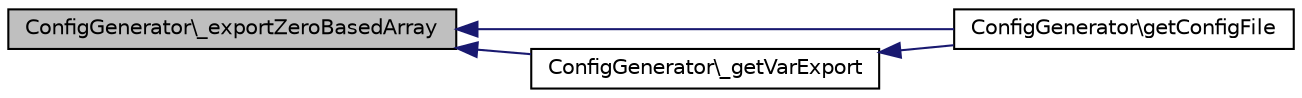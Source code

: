 digraph G
{
  edge [fontname="Helvetica",fontsize="10",labelfontname="Helvetica",labelfontsize="10"];
  node [fontname="Helvetica",fontsize="10",shape=record];
  rankdir="LR";
  Node1 [label="ConfigGenerator\\_exportZeroBasedArray",height=0.2,width=0.4,color="black", fillcolor="grey75", style="filled" fontcolor="black"];
  Node1 -> Node2 [dir="back",color="midnightblue",fontsize="10",style="solid",fontname="Helvetica"];
  Node2 [label="ConfigGenerator\\getConfigFile",height=0.2,width=0.4,color="black", fillcolor="white", style="filled",URL="$classConfigGenerator.html#ab0f37b695e2324f84af5d1842e44dd67",tooltip="Creates config file."];
  Node1 -> Node3 [dir="back",color="midnightblue",fontsize="10",style="solid",fontname="Helvetica"];
  Node3 [label="ConfigGenerator\\_getVarExport",height=0.2,width=0.4,color="black", fillcolor="white", style="filled",URL="$classConfigGenerator.html#a066d741a5bbdfbc41c1ef491df03bdc3",tooltip="Returns exported configuration variable."];
  Node3 -> Node2 [dir="back",color="midnightblue",fontsize="10",style="solid",fontname="Helvetica"];
}
